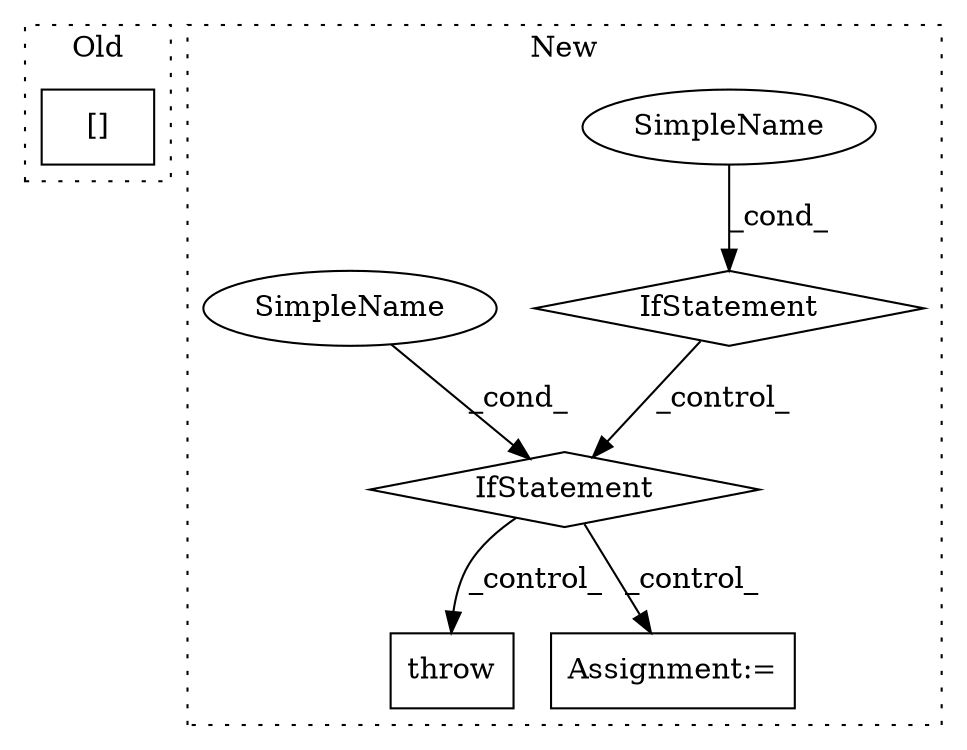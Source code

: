 digraph G {
subgraph cluster0 {
1 [label="[]" a="2" s="6830,6862" l="8,1" shape="box"];
label = "Old";
style="dotted";
}
subgraph cluster1 {
2 [label="throw" a="53" s="7668" l="6" shape="box"];
3 [label="IfStatement" a="25" s="7464,7502" l="8,2" shape="diamond"];
4 [label="Assignment:=" a="7" s="7520" l="1" shape="box"];
5 [label="IfStatement" a="25" s="7102,7135" l="8,2" shape="diamond"];
6 [label="SimpleName" a="42" s="" l="" shape="ellipse"];
7 [label="SimpleName" a="42" s="" l="" shape="ellipse"];
label = "New";
style="dotted";
}
3 -> 4 [label="_control_"];
3 -> 2 [label="_control_"];
5 -> 3 [label="_control_"];
6 -> 5 [label="_cond_"];
7 -> 3 [label="_cond_"];
}